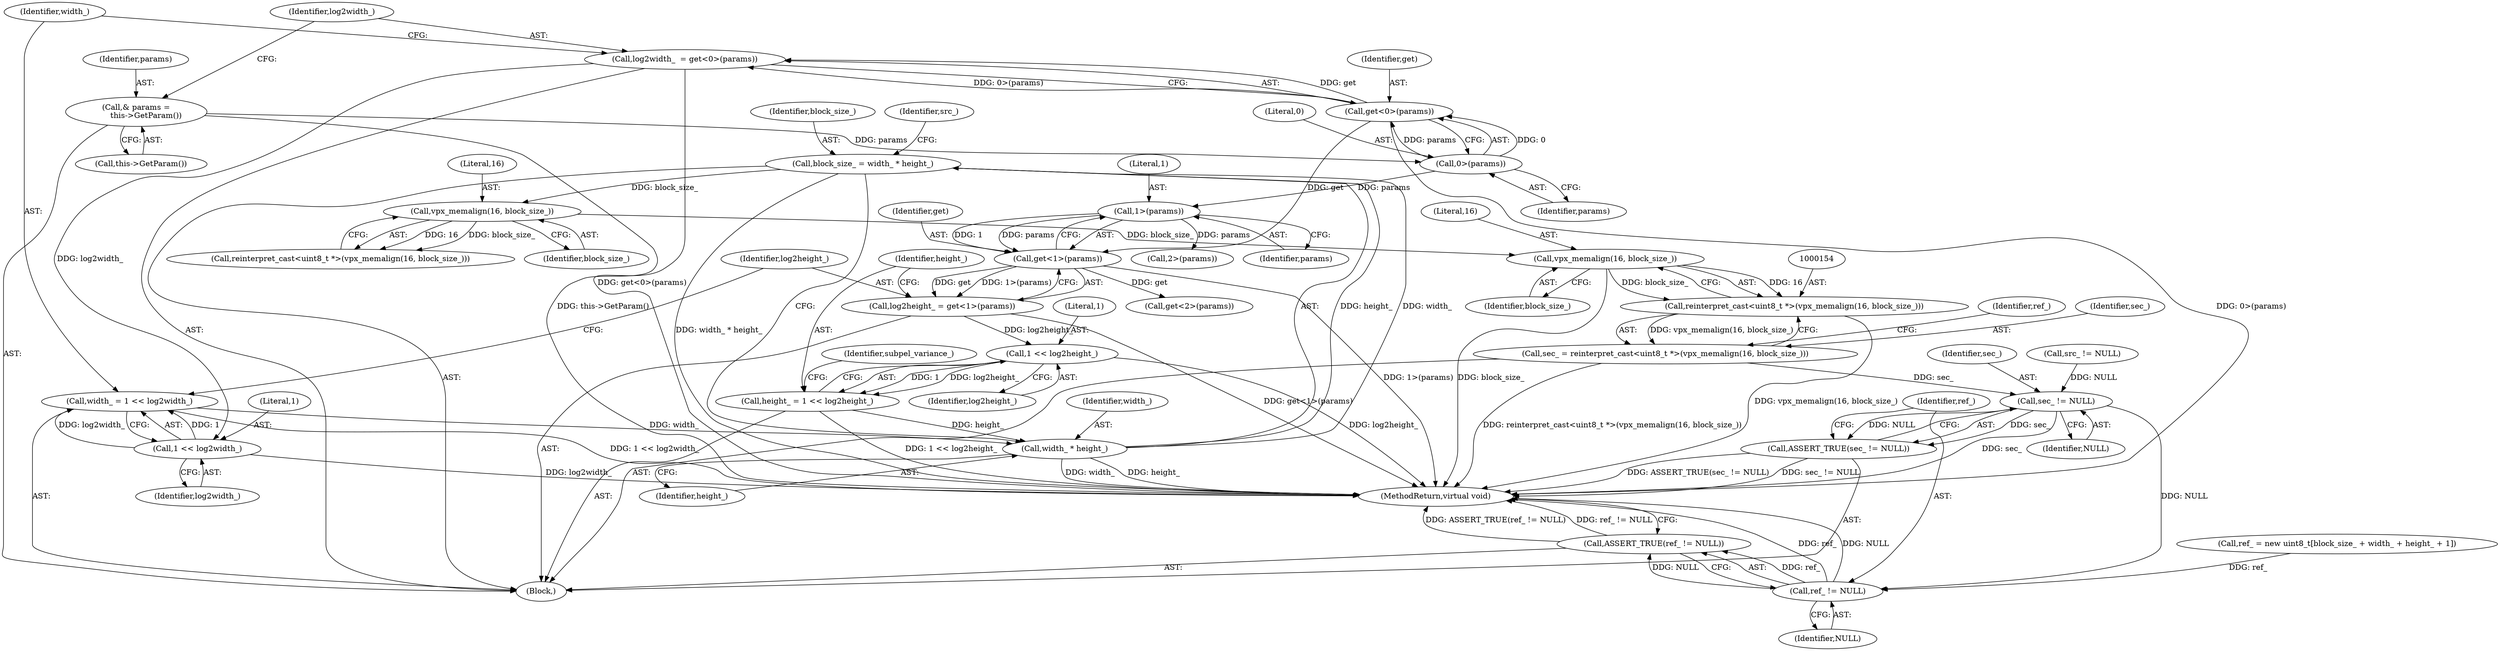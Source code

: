 digraph "1_Android_5a9753fca56f0eeb9f61e342b2fccffc364f9426_115@API" {
"1000155" [label="(Call,vpx_memalign(16, block_size_))"];
"1000148" [label="(Call,vpx_memalign(16, block_size_))"];
"1000139" [label="(Call,block_size_ = width_ * height_)"];
"1000141" [label="(Call,width_ * height_)"];
"1000113" [label="(Call,width_ = 1 << log2width_)"];
"1000115" [label="(Call,1 << log2width_)"];
"1000106" [label="(Call,log2width_  = get<0>(params))"];
"1000108" [label="(Call,get<0>(params))"];
"1000110" [label="(Call,0>(params))"];
"1000103" [label="(Call,& params =\n        this->GetParam())"];
"1000125" [label="(Call,height_ = 1 << log2height_)"];
"1000127" [label="(Call,1 << log2height_)"];
"1000118" [label="(Call,log2height_ = get<1>(params))"];
"1000120" [label="(Call,get<1>(params))"];
"1000122" [label="(Call,1>(params))"];
"1000153" [label="(Call,reinterpret_cast<uint8_t *>(vpx_memalign(16, block_size_)))"];
"1000151" [label="(Call,sec_ = reinterpret_cast<uint8_t *>(vpx_memalign(16, block_size_)))"];
"1000167" [label="(Call,sec_ != NULL)"];
"1000166" [label="(Call,ASSERT_TRUE(sec_ != NULL))"];
"1000171" [label="(Call,ref_ != NULL)"];
"1000170" [label="(Call,ASSERT_TRUE(ref_ != NULL))"];
"1000139" [label="(Call,block_size_ = width_ * height_)"];
"1000166" [label="(Call,ASSERT_TRUE(sec_ != NULL))"];
"1000126" [label="(Identifier,height_)"];
"1000128" [label="(Literal,1)"];
"1000122" [label="(Call,1>(params))"];
"1000151" [label="(Call,sec_ = reinterpret_cast<uint8_t *>(vpx_memalign(16, block_size_)))"];
"1000143" [label="(Identifier,height_)"];
"1000167" [label="(Call,sec_ != NULL)"];
"1000157" [label="(Identifier,block_size_)"];
"1000155" [label="(Call,vpx_memalign(16, block_size_))"];
"1000104" [label="(Identifier,params)"];
"1000117" [label="(Identifier,log2width_)"];
"1000141" [label="(Call,width_ * height_)"];
"1000109" [label="(Identifier,get)"];
"1000140" [label="(Identifier,block_size_)"];
"1000111" [label="(Literal,0)"];
"1000171" [label="(Call,ref_ != NULL)"];
"1000110" [label="(Call,0>(params))"];
"1000113" [label="(Call,width_ = 1 << log2width_)"];
"1000120" [label="(Call,get<1>(params))"];
"1000156" [label="(Literal,16)"];
"1000142" [label="(Identifier,width_)"];
"1000101" [label="(Block,)"];
"1000119" [label="(Identifier,log2height_)"];
"1000118" [label="(Call,log2height_ = get<1>(params))"];
"1000148" [label="(Call,vpx_memalign(16, block_size_))"];
"1000108" [label="(Call,get<0>(params))"];
"1000169" [label="(Identifier,NULL)"];
"1000146" [label="(Call,reinterpret_cast<uint8_t *>(vpx_memalign(16, block_size_)))"];
"1000124" [label="(Identifier,params)"];
"1000129" [label="(Identifier,log2height_)"];
"1000153" [label="(Call,reinterpret_cast<uint8_t *>(vpx_memalign(16, block_size_)))"];
"1000131" [label="(Identifier,subpel_variance_)"];
"1000107" [label="(Identifier,log2width_)"];
"1000159" [label="(Identifier,ref_)"];
"1000125" [label="(Call,height_ = 1 << log2height_)"];
"1000127" [label="(Call,1 << log2height_)"];
"1000112" [label="(Identifier,params)"];
"1000168" [label="(Identifier,sec_)"];
"1000103" [label="(Call,& params =\n        this->GetParam())"];
"1000163" [label="(Call,src_ != NULL)"];
"1000106" [label="(Call,log2width_  = get<0>(params))"];
"1000149" [label="(Literal,16)"];
"1000116" [label="(Literal,1)"];
"1000115" [label="(Call,1 << log2width_)"];
"1000134" [label="(Call,2>(params))"];
"1000174" [label="(MethodReturn,virtual void)"];
"1000114" [label="(Identifier,width_)"];
"1000132" [label="(Call,get<2>(params))"];
"1000152" [label="(Identifier,sec_)"];
"1000145" [label="(Identifier,src_)"];
"1000170" [label="(Call,ASSERT_TRUE(ref_ != NULL))"];
"1000173" [label="(Identifier,NULL)"];
"1000150" [label="(Identifier,block_size_)"];
"1000105" [label="(Call,this->GetParam())"];
"1000172" [label="(Identifier,ref_)"];
"1000158" [label="(Call,ref_ = new uint8_t[block_size_ + width_ + height_ + 1])"];
"1000121" [label="(Identifier,get)"];
"1000123" [label="(Literal,1)"];
"1000155" -> "1000153"  [label="AST: "];
"1000155" -> "1000157"  [label="CFG: "];
"1000156" -> "1000155"  [label="AST: "];
"1000157" -> "1000155"  [label="AST: "];
"1000153" -> "1000155"  [label="CFG: "];
"1000155" -> "1000174"  [label="DDG: block_size_"];
"1000155" -> "1000153"  [label="DDG: 16"];
"1000155" -> "1000153"  [label="DDG: block_size_"];
"1000148" -> "1000155"  [label="DDG: block_size_"];
"1000148" -> "1000146"  [label="AST: "];
"1000148" -> "1000150"  [label="CFG: "];
"1000149" -> "1000148"  [label="AST: "];
"1000150" -> "1000148"  [label="AST: "];
"1000146" -> "1000148"  [label="CFG: "];
"1000148" -> "1000146"  [label="DDG: 16"];
"1000148" -> "1000146"  [label="DDG: block_size_"];
"1000139" -> "1000148"  [label="DDG: block_size_"];
"1000139" -> "1000101"  [label="AST: "];
"1000139" -> "1000141"  [label="CFG: "];
"1000140" -> "1000139"  [label="AST: "];
"1000141" -> "1000139"  [label="AST: "];
"1000145" -> "1000139"  [label="CFG: "];
"1000139" -> "1000174"  [label="DDG: width_ * height_"];
"1000141" -> "1000139"  [label="DDG: width_"];
"1000141" -> "1000139"  [label="DDG: height_"];
"1000141" -> "1000143"  [label="CFG: "];
"1000142" -> "1000141"  [label="AST: "];
"1000143" -> "1000141"  [label="AST: "];
"1000141" -> "1000174"  [label="DDG: width_"];
"1000141" -> "1000174"  [label="DDG: height_"];
"1000113" -> "1000141"  [label="DDG: width_"];
"1000125" -> "1000141"  [label="DDG: height_"];
"1000113" -> "1000101"  [label="AST: "];
"1000113" -> "1000115"  [label="CFG: "];
"1000114" -> "1000113"  [label="AST: "];
"1000115" -> "1000113"  [label="AST: "];
"1000119" -> "1000113"  [label="CFG: "];
"1000113" -> "1000174"  [label="DDG: 1 << log2width_"];
"1000115" -> "1000113"  [label="DDG: 1"];
"1000115" -> "1000113"  [label="DDG: log2width_"];
"1000115" -> "1000117"  [label="CFG: "];
"1000116" -> "1000115"  [label="AST: "];
"1000117" -> "1000115"  [label="AST: "];
"1000115" -> "1000174"  [label="DDG: log2width_"];
"1000106" -> "1000115"  [label="DDG: log2width_"];
"1000106" -> "1000101"  [label="AST: "];
"1000106" -> "1000108"  [label="CFG: "];
"1000107" -> "1000106"  [label="AST: "];
"1000108" -> "1000106"  [label="AST: "];
"1000114" -> "1000106"  [label="CFG: "];
"1000106" -> "1000174"  [label="DDG: get<0>(params)"];
"1000108" -> "1000106"  [label="DDG: get"];
"1000108" -> "1000106"  [label="DDG: 0>(params)"];
"1000108" -> "1000110"  [label="CFG: "];
"1000109" -> "1000108"  [label="AST: "];
"1000110" -> "1000108"  [label="AST: "];
"1000108" -> "1000174"  [label="DDG: 0>(params)"];
"1000110" -> "1000108"  [label="DDG: 0"];
"1000110" -> "1000108"  [label="DDG: params"];
"1000108" -> "1000120"  [label="DDG: get"];
"1000110" -> "1000112"  [label="CFG: "];
"1000111" -> "1000110"  [label="AST: "];
"1000112" -> "1000110"  [label="AST: "];
"1000103" -> "1000110"  [label="DDG: params"];
"1000110" -> "1000122"  [label="DDG: params"];
"1000103" -> "1000101"  [label="AST: "];
"1000103" -> "1000105"  [label="CFG: "];
"1000104" -> "1000103"  [label="AST: "];
"1000105" -> "1000103"  [label="AST: "];
"1000107" -> "1000103"  [label="CFG: "];
"1000103" -> "1000174"  [label="DDG: this->GetParam()"];
"1000125" -> "1000101"  [label="AST: "];
"1000125" -> "1000127"  [label="CFG: "];
"1000126" -> "1000125"  [label="AST: "];
"1000127" -> "1000125"  [label="AST: "];
"1000131" -> "1000125"  [label="CFG: "];
"1000125" -> "1000174"  [label="DDG: 1 << log2height_"];
"1000127" -> "1000125"  [label="DDG: 1"];
"1000127" -> "1000125"  [label="DDG: log2height_"];
"1000127" -> "1000129"  [label="CFG: "];
"1000128" -> "1000127"  [label="AST: "];
"1000129" -> "1000127"  [label="AST: "];
"1000127" -> "1000174"  [label="DDG: log2height_"];
"1000118" -> "1000127"  [label="DDG: log2height_"];
"1000118" -> "1000101"  [label="AST: "];
"1000118" -> "1000120"  [label="CFG: "];
"1000119" -> "1000118"  [label="AST: "];
"1000120" -> "1000118"  [label="AST: "];
"1000126" -> "1000118"  [label="CFG: "];
"1000118" -> "1000174"  [label="DDG: get<1>(params)"];
"1000120" -> "1000118"  [label="DDG: get"];
"1000120" -> "1000118"  [label="DDG: 1>(params)"];
"1000120" -> "1000122"  [label="CFG: "];
"1000121" -> "1000120"  [label="AST: "];
"1000122" -> "1000120"  [label="AST: "];
"1000120" -> "1000174"  [label="DDG: 1>(params)"];
"1000122" -> "1000120"  [label="DDG: 1"];
"1000122" -> "1000120"  [label="DDG: params"];
"1000120" -> "1000132"  [label="DDG: get"];
"1000122" -> "1000124"  [label="CFG: "];
"1000123" -> "1000122"  [label="AST: "];
"1000124" -> "1000122"  [label="AST: "];
"1000122" -> "1000134"  [label="DDG: params"];
"1000153" -> "1000151"  [label="AST: "];
"1000154" -> "1000153"  [label="AST: "];
"1000151" -> "1000153"  [label="CFG: "];
"1000153" -> "1000174"  [label="DDG: vpx_memalign(16, block_size_)"];
"1000153" -> "1000151"  [label="DDG: vpx_memalign(16, block_size_)"];
"1000151" -> "1000101"  [label="AST: "];
"1000152" -> "1000151"  [label="AST: "];
"1000159" -> "1000151"  [label="CFG: "];
"1000151" -> "1000174"  [label="DDG: reinterpret_cast<uint8_t *>(vpx_memalign(16, block_size_))"];
"1000151" -> "1000167"  [label="DDG: sec_"];
"1000167" -> "1000166"  [label="AST: "];
"1000167" -> "1000169"  [label="CFG: "];
"1000168" -> "1000167"  [label="AST: "];
"1000169" -> "1000167"  [label="AST: "];
"1000166" -> "1000167"  [label="CFG: "];
"1000167" -> "1000174"  [label="DDG: sec_"];
"1000167" -> "1000166"  [label="DDG: sec_"];
"1000167" -> "1000166"  [label="DDG: NULL"];
"1000163" -> "1000167"  [label="DDG: NULL"];
"1000167" -> "1000171"  [label="DDG: NULL"];
"1000166" -> "1000101"  [label="AST: "];
"1000172" -> "1000166"  [label="CFG: "];
"1000166" -> "1000174"  [label="DDG: ASSERT_TRUE(sec_ != NULL)"];
"1000166" -> "1000174"  [label="DDG: sec_ != NULL"];
"1000171" -> "1000170"  [label="AST: "];
"1000171" -> "1000173"  [label="CFG: "];
"1000172" -> "1000171"  [label="AST: "];
"1000173" -> "1000171"  [label="AST: "];
"1000170" -> "1000171"  [label="CFG: "];
"1000171" -> "1000174"  [label="DDG: ref_"];
"1000171" -> "1000174"  [label="DDG: NULL"];
"1000171" -> "1000170"  [label="DDG: ref_"];
"1000171" -> "1000170"  [label="DDG: NULL"];
"1000158" -> "1000171"  [label="DDG: ref_"];
"1000170" -> "1000101"  [label="AST: "];
"1000174" -> "1000170"  [label="CFG: "];
"1000170" -> "1000174"  [label="DDG: ASSERT_TRUE(ref_ != NULL)"];
"1000170" -> "1000174"  [label="DDG: ref_ != NULL"];
}
